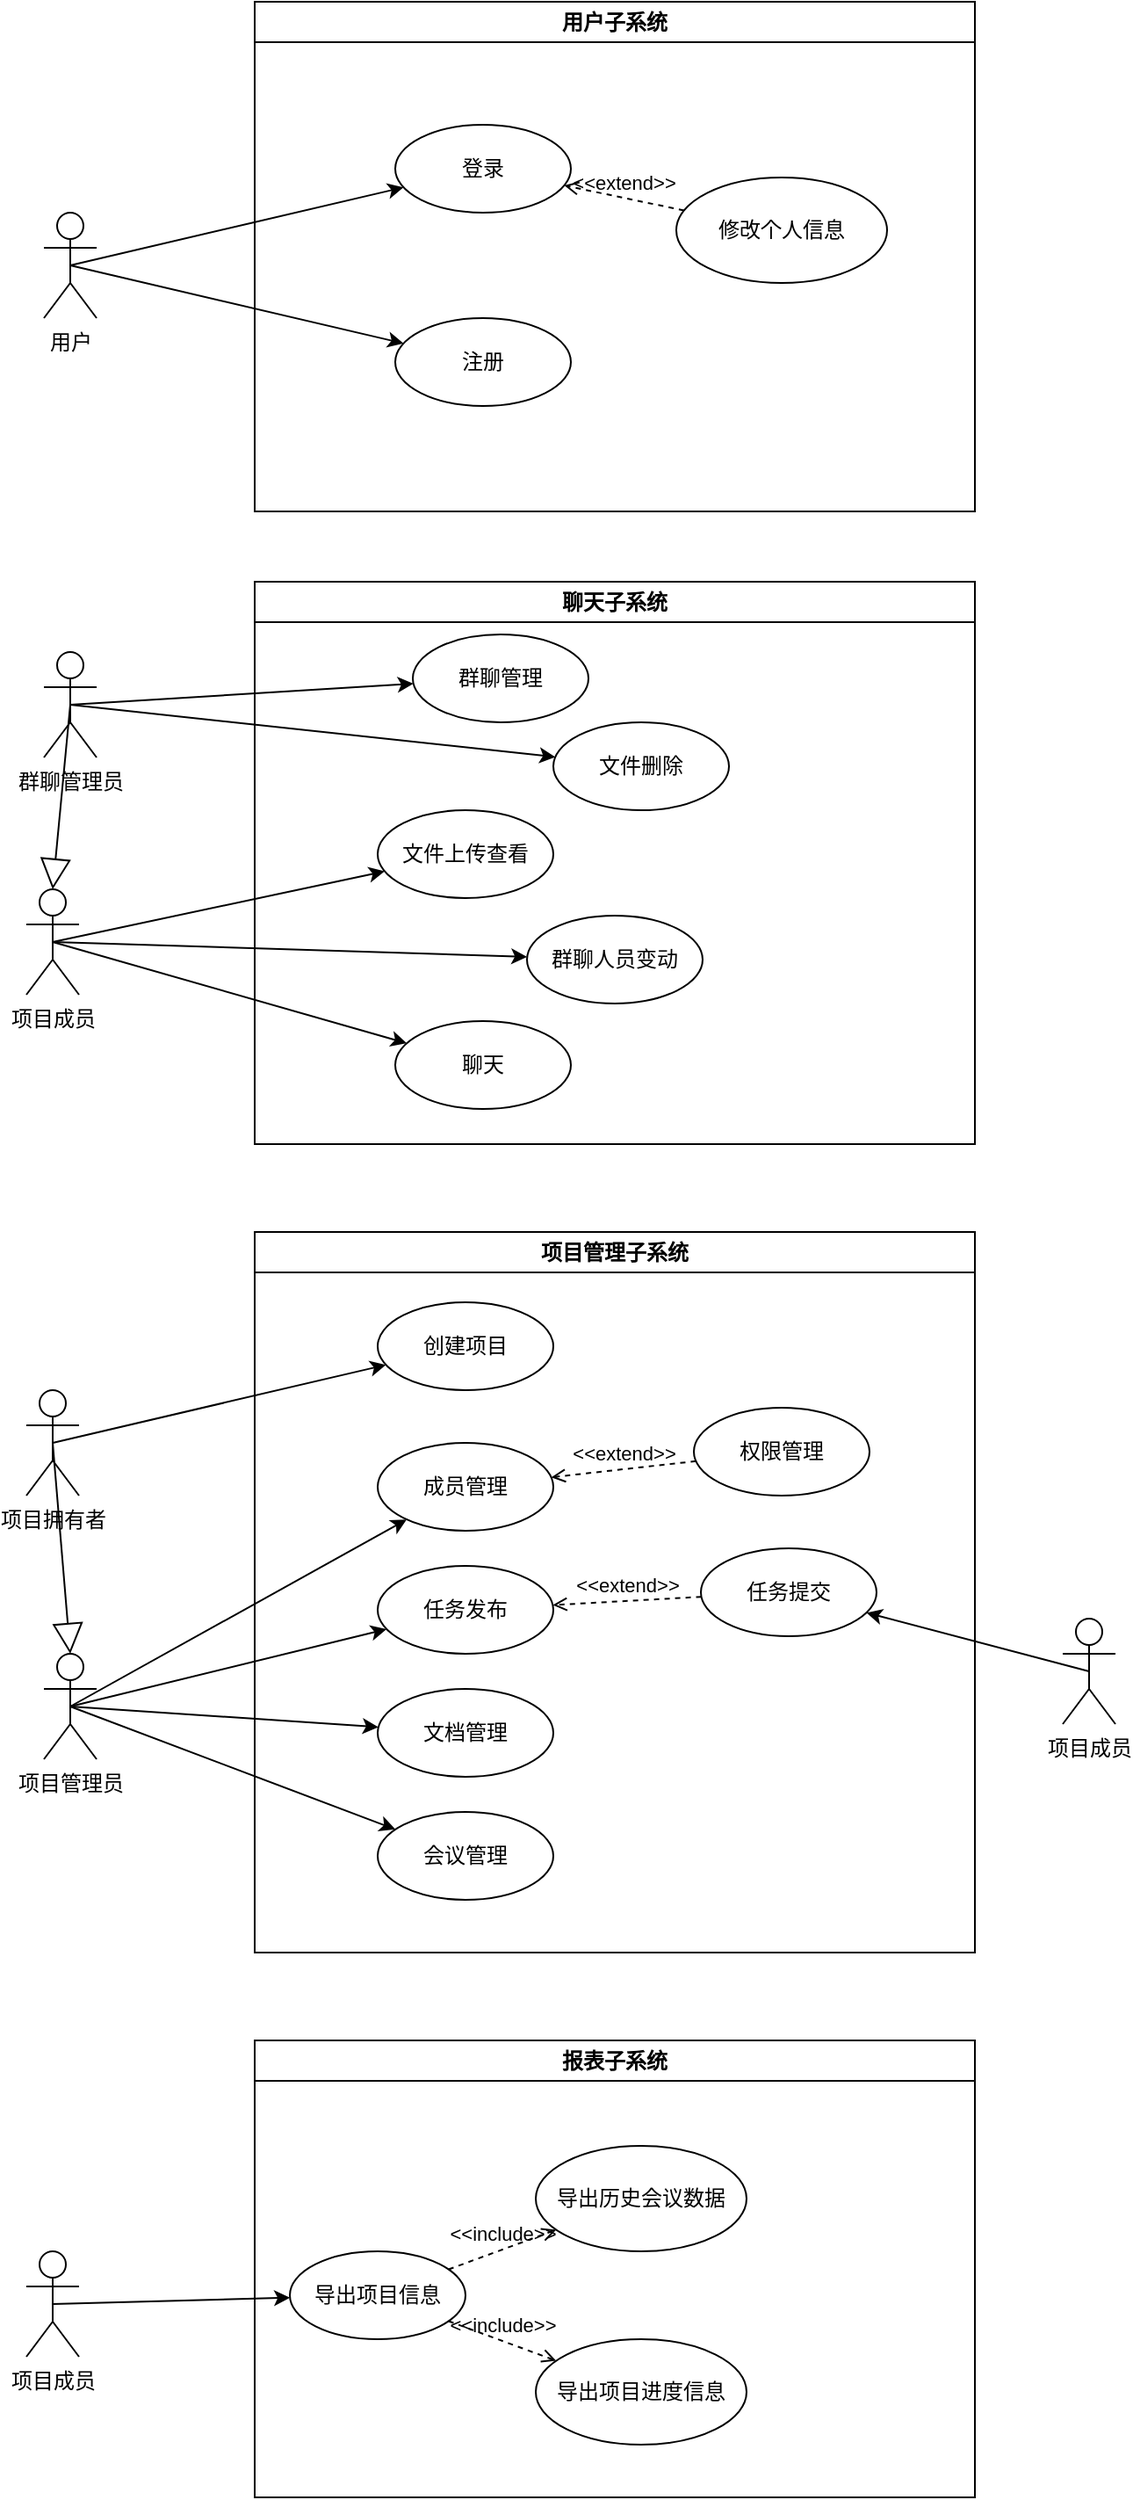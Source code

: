 <mxfile>
    <diagram id="oRjekxII3CGcagpJhWY5" name="第 1 页">
        <mxGraphModel dx="878" dy="587" grid="1" gridSize="10" guides="1" tooltips="1" connect="1" arrows="1" fold="1" page="1" pageScale="1" pageWidth="827" pageHeight="1169" math="0" shadow="0">
            <root>
                <mxCell id="0"/>
                <mxCell id="1" parent="0"/>
                <mxCell id="2" value="用户子系统" style="swimlane;whiteSpace=wrap;html=1;" vertex="1" parent="1">
                    <mxGeometry x="160" y="50" width="410" height="290" as="geometry"/>
                </mxCell>
                <mxCell id="3" value="登录" style="ellipse;whiteSpace=wrap;html=1;" vertex="1" parent="2">
                    <mxGeometry x="80" y="70" width="100" height="50" as="geometry"/>
                </mxCell>
                <mxCell id="4" value="注册" style="ellipse;whiteSpace=wrap;html=1;" vertex="1" parent="2">
                    <mxGeometry x="80" y="180" width="100" height="50" as="geometry"/>
                </mxCell>
                <mxCell id="5" value="修改个人信息" style="ellipse;whiteSpace=wrap;html=1;" vertex="1" parent="2">
                    <mxGeometry x="240" y="100" width="120" height="60" as="geometry"/>
                </mxCell>
                <mxCell id="6" value="&amp;lt;&amp;lt;extend&amp;gt;&amp;gt;" style="html=1;verticalAlign=bottom;labelBackgroundColor=none;endArrow=open;endFill=0;dashed=1;" edge="1" parent="2" source="5" target="3">
                    <mxGeometry width="160" relative="1" as="geometry">
                        <mxPoint x="80" y="140" as="sourcePoint"/>
                        <mxPoint x="240" y="140" as="targetPoint"/>
                    </mxGeometry>
                </mxCell>
                <mxCell id="7" value="聊天子系统" style="swimlane;whiteSpace=wrap;html=1;" vertex="1" parent="1">
                    <mxGeometry x="160" y="380" width="410" height="320" as="geometry"/>
                </mxCell>
                <mxCell id="8" value="群聊管理" style="ellipse;whiteSpace=wrap;html=1;" vertex="1" parent="7">
                    <mxGeometry x="90" y="30" width="100" height="50" as="geometry"/>
                </mxCell>
                <mxCell id="9" value="群聊人员变动" style="ellipse;whiteSpace=wrap;html=1;" vertex="1" parent="7">
                    <mxGeometry x="155" y="190" width="100" height="50" as="geometry"/>
                </mxCell>
                <mxCell id="10" value="文件上传查看" style="ellipse;whiteSpace=wrap;html=1;" vertex="1" parent="7">
                    <mxGeometry x="70" y="130" width="100" height="50" as="geometry"/>
                </mxCell>
                <mxCell id="11" value="聊天" style="ellipse;whiteSpace=wrap;html=1;" vertex="1" parent="7">
                    <mxGeometry x="80" y="250" width="100" height="50" as="geometry"/>
                </mxCell>
                <mxCell id="18" value="文件删除" style="ellipse;whiteSpace=wrap;html=1;" vertex="1" parent="7">
                    <mxGeometry x="170" y="80" width="100" height="50" as="geometry"/>
                </mxCell>
                <mxCell id="13" style="edgeStyle=none;html=1;exitX=0.5;exitY=0.5;exitDx=0;exitDy=0;exitPerimeter=0;" edge="1" parent="1" source="12" target="9">
                    <mxGeometry relative="1" as="geometry"/>
                </mxCell>
                <mxCell id="17" style="edgeStyle=none;html=1;exitX=0.5;exitY=0.5;exitDx=0;exitDy=0;exitPerimeter=0;" edge="1" parent="1" source="12" target="10">
                    <mxGeometry relative="1" as="geometry"/>
                </mxCell>
                <mxCell id="20" style="edgeStyle=none;html=1;exitX=0.5;exitY=0.5;exitDx=0;exitDy=0;exitPerimeter=0;" edge="1" parent="1" source="12" target="11">
                    <mxGeometry relative="1" as="geometry"/>
                </mxCell>
                <mxCell id="12" value="项目成员" style="shape=umlActor;verticalLabelPosition=bottom;verticalAlign=top;html=1;" vertex="1" parent="1">
                    <mxGeometry x="30" y="555" width="30" height="60" as="geometry"/>
                </mxCell>
                <mxCell id="16" style="edgeStyle=none;html=1;exitX=0.5;exitY=0.5;exitDx=0;exitDy=0;exitPerimeter=0;" edge="1" parent="1" source="14" target="8">
                    <mxGeometry relative="1" as="geometry"/>
                </mxCell>
                <mxCell id="19" style="edgeStyle=none;html=1;exitX=0.5;exitY=0.5;exitDx=0;exitDy=0;exitPerimeter=0;" edge="1" parent="1" source="14" target="18">
                    <mxGeometry relative="1" as="geometry"/>
                </mxCell>
                <mxCell id="21" style="edgeStyle=none;html=1;exitX=0.5;exitY=0.5;exitDx=0;exitDy=0;exitPerimeter=0;entryX=0.5;entryY=0;entryDx=0;entryDy=0;entryPerimeter=0;endArrow=block;endFill=0;strokeWidth=1;endSize=15;" edge="1" parent="1" source="14" target="12">
                    <mxGeometry relative="1" as="geometry"/>
                </mxCell>
                <mxCell id="14" value="群聊管理员" style="shape=umlActor;verticalLabelPosition=bottom;verticalAlign=top;html=1;" vertex="1" parent="1">
                    <mxGeometry x="40" y="420" width="30" height="60" as="geometry"/>
                </mxCell>
                <mxCell id="22" value="项目管理子系统" style="swimlane;whiteSpace=wrap;html=1;" vertex="1" parent="1">
                    <mxGeometry x="160" y="750" width="410" height="410" as="geometry"/>
                </mxCell>
                <mxCell id="23" value="创建项目" style="ellipse;whiteSpace=wrap;html=1;" vertex="1" parent="22">
                    <mxGeometry x="70" y="40" width="100" height="50" as="geometry"/>
                </mxCell>
                <mxCell id="24" value="任务发布" style="ellipse;whiteSpace=wrap;html=1;" vertex="1" parent="22">
                    <mxGeometry x="70" y="190" width="100" height="50" as="geometry"/>
                </mxCell>
                <mxCell id="25" value="任务提交" style="ellipse;whiteSpace=wrap;html=1;" vertex="1" parent="22">
                    <mxGeometry x="254" y="180" width="100" height="50" as="geometry"/>
                </mxCell>
                <mxCell id="26" value="成员管理" style="ellipse;whiteSpace=wrap;html=1;" vertex="1" parent="22">
                    <mxGeometry x="70" y="120" width="100" height="50" as="geometry"/>
                </mxCell>
                <mxCell id="27" value="权限管理" style="ellipse;whiteSpace=wrap;html=1;" vertex="1" parent="22">
                    <mxGeometry x="250" y="100" width="100" height="50" as="geometry"/>
                </mxCell>
                <mxCell id="28" value="&amp;lt;&amp;lt;extend&amp;gt;&amp;gt;" style="html=1;verticalAlign=bottom;labelBackgroundColor=none;endArrow=open;endFill=0;dashed=1;strokeWidth=1;endSize=6;" edge="1" parent="22" source="27" target="26">
                    <mxGeometry width="160" relative="1" as="geometry">
                        <mxPoint x="140" y="70" as="sourcePoint"/>
                        <mxPoint x="300" y="70" as="targetPoint"/>
                    </mxGeometry>
                </mxCell>
                <mxCell id="29" value="会议管理" style="ellipse;whiteSpace=wrap;html=1;" vertex="1" parent="22">
                    <mxGeometry x="70" y="330" width="100" height="50" as="geometry"/>
                </mxCell>
                <mxCell id="30" value="文档管理" style="ellipse;whiteSpace=wrap;html=1;" vertex="1" parent="22">
                    <mxGeometry x="70" y="260" width="100" height="50" as="geometry"/>
                </mxCell>
                <mxCell id="31" value="&amp;lt;&amp;lt;extend&amp;gt;&amp;gt;" style="html=1;verticalAlign=bottom;labelBackgroundColor=none;endArrow=open;endFill=0;dashed=1;strokeWidth=1;endSize=6;" edge="1" parent="22" source="25" target="24">
                    <mxGeometry width="160" relative="1" as="geometry">
                        <mxPoint x="190" y="260" as="sourcePoint"/>
                        <mxPoint x="350" y="260" as="targetPoint"/>
                    </mxGeometry>
                </mxCell>
                <mxCell id="32" value="报表子系统" style="swimlane;whiteSpace=wrap;html=1;" vertex="1" parent="1">
                    <mxGeometry x="160" y="1210" width="410" height="260" as="geometry"/>
                </mxCell>
                <mxCell id="33" value="导出项目信息" style="ellipse;whiteSpace=wrap;html=1;" vertex="1" parent="32">
                    <mxGeometry x="20" y="120" width="100" height="50" as="geometry"/>
                </mxCell>
                <mxCell id="34" value="导出历史会议数据" style="ellipse;whiteSpace=wrap;html=1;" vertex="1" parent="32">
                    <mxGeometry x="160" y="60" width="120" height="60" as="geometry"/>
                </mxCell>
                <mxCell id="36" value="导出项目进度信息" style="ellipse;whiteSpace=wrap;html=1;" vertex="1" parent="32">
                    <mxGeometry x="160" y="170" width="120" height="60" as="geometry"/>
                </mxCell>
                <mxCell id="38" value="&amp;lt;&amp;lt;include&amp;gt;&amp;gt;" style="html=1;verticalAlign=bottom;labelBackgroundColor=none;endArrow=open;endFill=0;dashed=1;strokeWidth=1;endSize=6;" edge="1" parent="32" source="33" target="34">
                    <mxGeometry width="160" relative="1" as="geometry">
                        <mxPoint x="30" y="70" as="sourcePoint"/>
                        <mxPoint x="190" y="70" as="targetPoint"/>
                    </mxGeometry>
                </mxCell>
                <mxCell id="39" value="&amp;lt;&amp;lt;include&amp;gt;&amp;gt;" style="html=1;verticalAlign=bottom;labelBackgroundColor=none;endArrow=open;endFill=0;dashed=1;strokeWidth=1;endSize=6;" edge="1" parent="32" source="33" target="36">
                    <mxGeometry width="160" relative="1" as="geometry">
                        <mxPoint x="20" y="220" as="sourcePoint"/>
                        <mxPoint x="180" y="220" as="targetPoint"/>
                    </mxGeometry>
                </mxCell>
                <mxCell id="41" style="edgeStyle=none;html=1;exitX=0.5;exitY=0.5;exitDx=0;exitDy=0;exitPerimeter=0;strokeWidth=1;endArrow=classic;endFill=1;endSize=6;" edge="1" parent="1" source="40" target="23">
                    <mxGeometry relative="1" as="geometry"/>
                </mxCell>
                <mxCell id="50" style="edgeStyle=none;html=1;exitX=0.5;exitY=0.5;exitDx=0;exitDy=0;exitPerimeter=0;entryX=0.5;entryY=0;entryDx=0;entryDy=0;entryPerimeter=0;strokeWidth=1;endArrow=block;endFill=0;endSize=15;" edge="1" parent="1" source="40" target="43">
                    <mxGeometry relative="1" as="geometry"/>
                </mxCell>
                <mxCell id="40" value="项目拥有者" style="shape=umlActor;verticalLabelPosition=bottom;verticalAlign=top;html=1;outlineConnect=0;" vertex="1" parent="1">
                    <mxGeometry x="30" y="840" width="30" height="60" as="geometry"/>
                </mxCell>
                <mxCell id="44" style="edgeStyle=none;html=1;exitX=0.5;exitY=0.5;exitDx=0;exitDy=0;exitPerimeter=0;strokeWidth=1;endArrow=classic;endFill=1;endSize=6;" edge="1" parent="1" source="43" target="26">
                    <mxGeometry relative="1" as="geometry"/>
                </mxCell>
                <mxCell id="45" style="edgeStyle=none;html=1;exitX=0.5;exitY=0.5;exitDx=0;exitDy=0;exitPerimeter=0;strokeWidth=1;endArrow=classic;endFill=1;endSize=6;" edge="1" parent="1" source="43" target="24">
                    <mxGeometry relative="1" as="geometry"/>
                </mxCell>
                <mxCell id="47" style="edgeStyle=none;html=1;exitX=0.5;exitY=0.5;exitDx=0;exitDy=0;exitPerimeter=0;strokeWidth=1;endArrow=classic;endFill=1;endSize=6;" edge="1" parent="1" source="43" target="30">
                    <mxGeometry relative="1" as="geometry"/>
                </mxCell>
                <mxCell id="48" style="edgeStyle=none;html=1;exitX=0.5;exitY=0.5;exitDx=0;exitDy=0;exitPerimeter=0;strokeWidth=1;endArrow=classic;endFill=1;endSize=6;" edge="1" parent="1" source="43" target="29">
                    <mxGeometry relative="1" as="geometry"/>
                </mxCell>
                <mxCell id="43" value="项目管理员" style="shape=umlActor;verticalLabelPosition=bottom;verticalAlign=top;html=1;outlineConnect=0;" vertex="1" parent="1">
                    <mxGeometry x="40" y="990" width="30" height="60" as="geometry"/>
                </mxCell>
                <mxCell id="49" style="edgeStyle=none;html=1;exitX=0.5;exitY=0.5;exitDx=0;exitDy=0;exitPerimeter=0;strokeWidth=1;endArrow=classic;endFill=1;endSize=6;" edge="1" parent="1" source="46" target="25">
                    <mxGeometry relative="1" as="geometry"/>
                </mxCell>
                <mxCell id="46" value="项目成员" style="shape=umlActor;verticalLabelPosition=bottom;verticalAlign=top;html=1;outlineConnect=0;" vertex="1" parent="1">
                    <mxGeometry x="620" y="970" width="30" height="60" as="geometry"/>
                </mxCell>
                <mxCell id="52" style="edgeStyle=none;html=1;exitX=0.5;exitY=0.5;exitDx=0;exitDy=0;exitPerimeter=0;strokeWidth=1;endArrow=classic;endFill=1;endSize=6;" edge="1" parent="1" source="51" target="33">
                    <mxGeometry relative="1" as="geometry"/>
                </mxCell>
                <mxCell id="51" value="项目成员" style="shape=umlActor;verticalLabelPosition=bottom;verticalAlign=top;html=1;outlineConnect=0;" vertex="1" parent="1">
                    <mxGeometry x="30" y="1330" width="30" height="60" as="geometry"/>
                </mxCell>
                <mxCell id="54" style="edgeStyle=none;html=1;exitX=0.5;exitY=0.5;exitDx=0;exitDy=0;exitPerimeter=0;strokeWidth=1;endArrow=classic;endFill=1;endSize=6;" edge="1" parent="1" source="53" target="3">
                    <mxGeometry relative="1" as="geometry"/>
                </mxCell>
                <mxCell id="55" style="edgeStyle=none;html=1;exitX=0.5;exitY=0.5;exitDx=0;exitDy=0;exitPerimeter=0;strokeWidth=1;endArrow=classic;endFill=1;endSize=6;" edge="1" parent="1" source="53" target="4">
                    <mxGeometry relative="1" as="geometry"/>
                </mxCell>
                <mxCell id="53" value="用户" style="shape=umlActor;verticalLabelPosition=bottom;verticalAlign=top;html=1;outlineConnect=0;" vertex="1" parent="1">
                    <mxGeometry x="40" y="170" width="30" height="60" as="geometry"/>
                </mxCell>
            </root>
        </mxGraphModel>
    </diagram>
</mxfile>